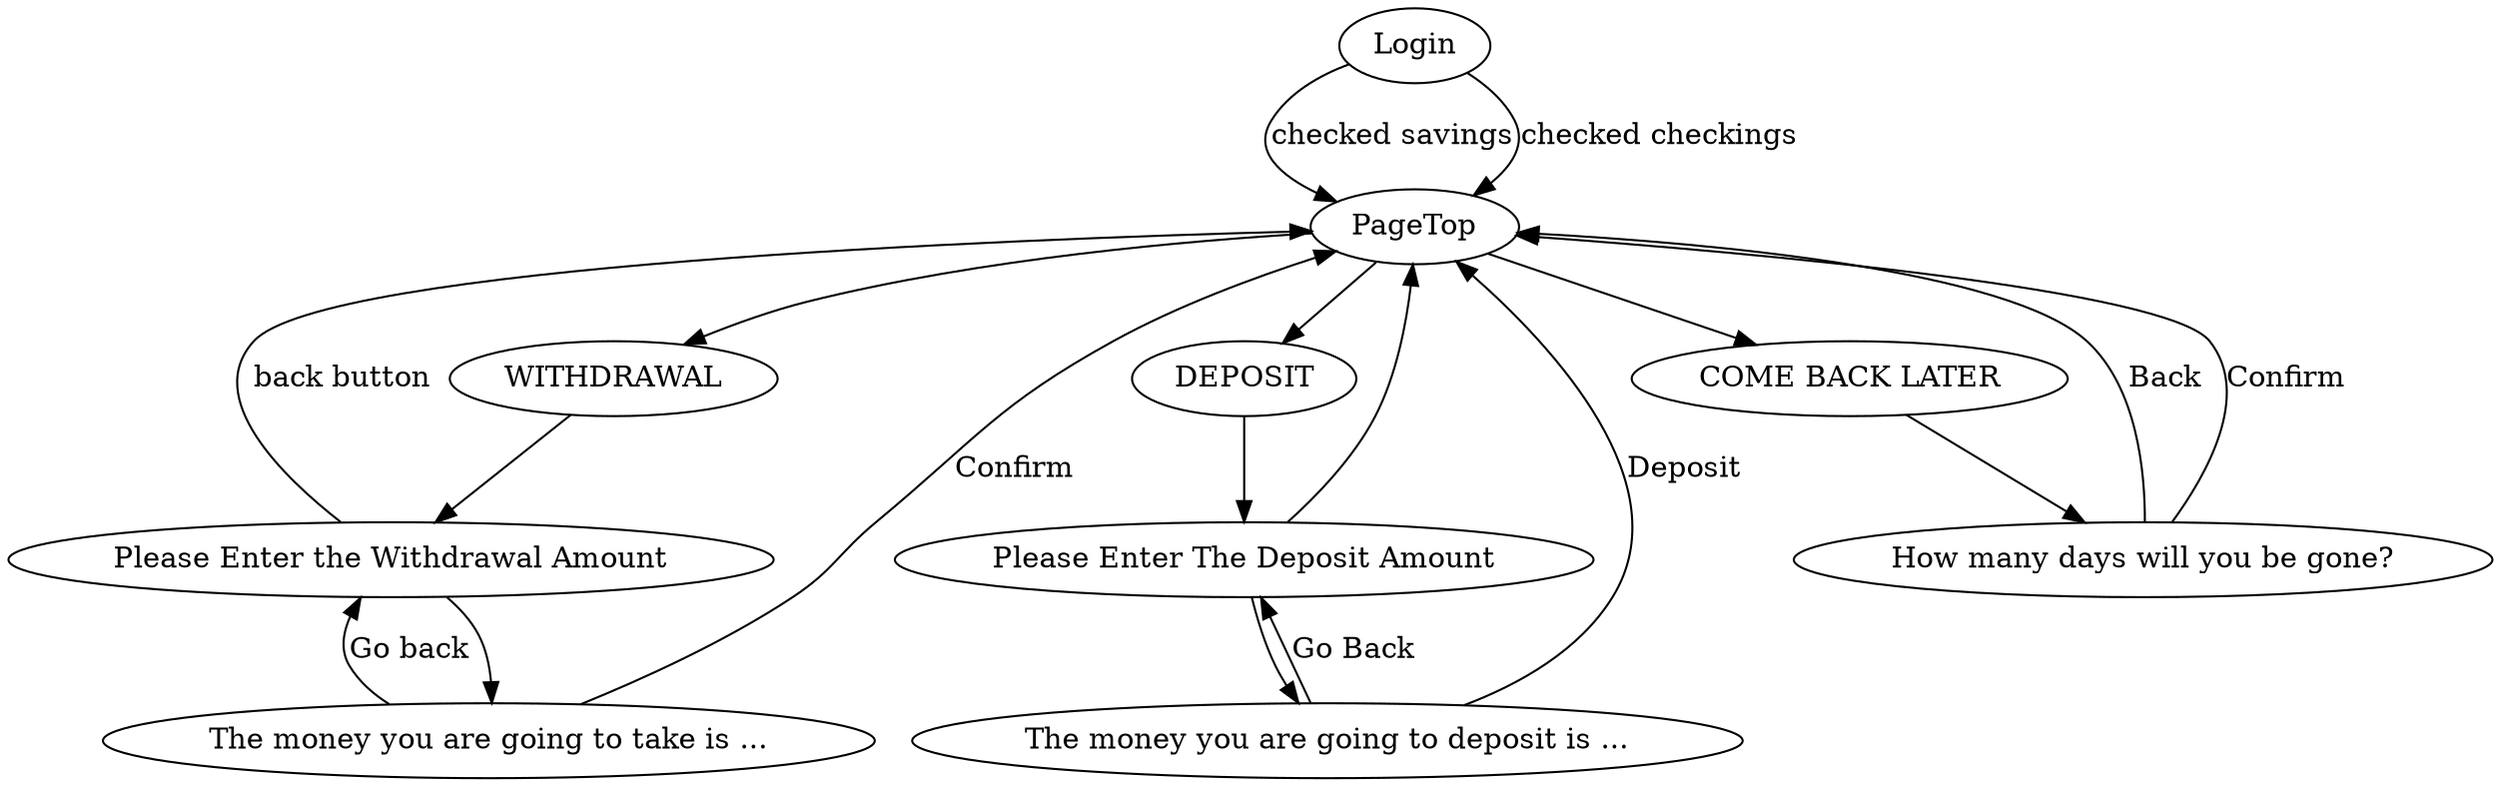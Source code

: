 digraph G {
    Login -> PageTop [label="checked savings"]
    Login -> PageTop [label="checked checkings"]

    PageTop -> WITHDRAWAL
    PageTop -> DEPOSIT
    PageTop -> "COME BACK LATER"

    WITHDRAWAL -> "Please Enter the Withdrawal Amount"
    "Please Enter the Withdrawal Amount" -> PageTop [label="back button"]
    "Please Enter the Withdrawal Amount" -> "The money you are going to take is ..."
    "The money you are going to take is ..." -> "Please Enter the Withdrawal Amount" [label="Go back"]
    "The money you are going to take is ..." -> PageTop [label="Confirm"]

    DEPOSIT -> "Please Enter The Deposit Amount"
    "Please Enter The Deposit Amount" -> PageTop
    "Please Enter The Deposit Amount" -> "The money you are going to deposit is ..."
    "The money you are going to deposit is ..." -> "Please Enter The Deposit Amount" [label="Go Back"]
    "The money you are going to deposit is ..." -> PageTop [label="Deposit"]


    "COME BACK LATER" -> "How many days will you be gone?"
    "How many days will you be gone?" -> PageTop [label="Back"]
    "How many days will you be gone?" -> PageTop [label="Confirm"]
    

}